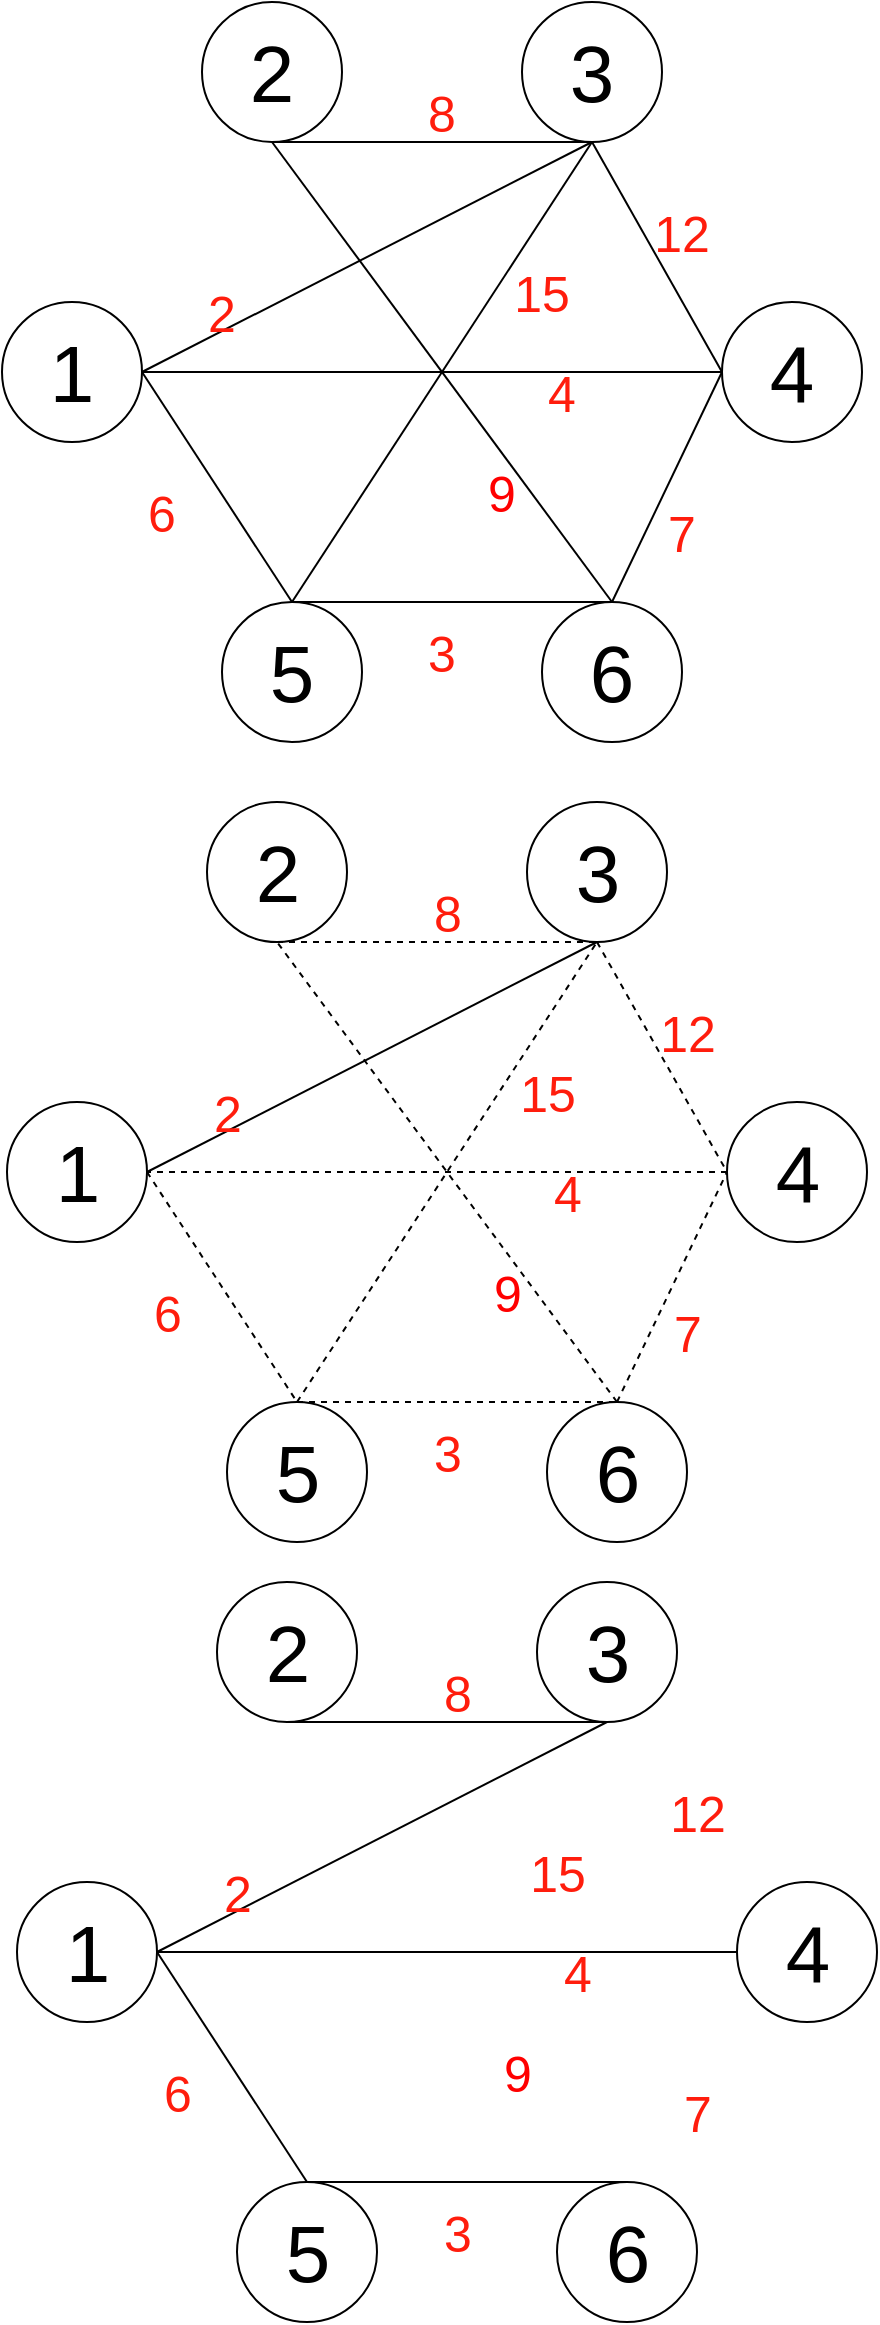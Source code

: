 <mxfile version="22.1.2" type="device">
  <diagram name="第 1 页" id="Ou-Er9LZuVxys_vOmpF0">
    <mxGraphModel dx="940" dy="702" grid="1" gridSize="10" guides="1" tooltips="1" connect="1" arrows="1" fold="1" page="1" pageScale="1" pageWidth="827" pageHeight="1169" math="0" shadow="0">
      <root>
        <mxCell id="0" />
        <mxCell id="1" parent="0" />
        <mxCell id="FabTF3gNKdevGVVlGi9p-2" value="&lt;font style=&quot;font-size: 40px;&quot;&gt;1&lt;/font&gt;" style="ellipse;whiteSpace=wrap;html=1;aspect=fixed;" vertex="1" parent="1">
          <mxGeometry x="200" y="230" width="70" height="70" as="geometry" />
        </mxCell>
        <mxCell id="FabTF3gNKdevGVVlGi9p-7" value="&lt;font style=&quot;font-size: 40px;&quot;&gt;4&lt;/font&gt;" style="ellipse;whiteSpace=wrap;html=1;aspect=fixed;" vertex="1" parent="1">
          <mxGeometry x="560" y="230" width="70" height="70" as="geometry" />
        </mxCell>
        <mxCell id="FabTF3gNKdevGVVlGi9p-8" value="&lt;font style=&quot;font-size: 40px;&quot;&gt;6&lt;/font&gt;" style="ellipse;whiteSpace=wrap;html=1;aspect=fixed;" vertex="1" parent="1">
          <mxGeometry x="470" y="380" width="70" height="70" as="geometry" />
        </mxCell>
        <mxCell id="FabTF3gNKdevGVVlGi9p-9" value="&lt;font style=&quot;font-size: 40px;&quot;&gt;5&lt;/font&gt;" style="ellipse;whiteSpace=wrap;html=1;aspect=fixed;" vertex="1" parent="1">
          <mxGeometry x="310" y="380" width="70" height="70" as="geometry" />
        </mxCell>
        <mxCell id="FabTF3gNKdevGVVlGi9p-10" value="&lt;font style=&quot;font-size: 40px;&quot;&gt;3&lt;/font&gt;" style="ellipse;whiteSpace=wrap;html=1;aspect=fixed;" vertex="1" parent="1">
          <mxGeometry x="460" y="80" width="70" height="70" as="geometry" />
        </mxCell>
        <mxCell id="FabTF3gNKdevGVVlGi9p-11" value="&lt;font style=&quot;font-size: 40px;&quot;&gt;2&lt;/font&gt;" style="ellipse;whiteSpace=wrap;html=1;aspect=fixed;" vertex="1" parent="1">
          <mxGeometry x="300" y="80" width="70" height="70" as="geometry" />
        </mxCell>
        <mxCell id="FabTF3gNKdevGVVlGi9p-12" value="" style="endArrow=none;html=1;rounded=0;entryX=0;entryY=0.5;entryDx=0;entryDy=0;exitX=0.5;exitY=0;exitDx=0;exitDy=0;" edge="1" parent="1" source="FabTF3gNKdevGVVlGi9p-8" target="FabTF3gNKdevGVVlGi9p-7">
          <mxGeometry width="50" height="50" relative="1" as="geometry">
            <mxPoint x="500" y="360" as="sourcePoint" />
            <mxPoint x="550" y="310" as="targetPoint" />
          </mxGeometry>
        </mxCell>
        <mxCell id="FabTF3gNKdevGVVlGi9p-13" value="" style="endArrow=none;html=1;rounded=0;entryX=0;entryY=0.5;entryDx=0;entryDy=0;exitX=0.5;exitY=1;exitDx=0;exitDy=0;" edge="1" parent="1" source="FabTF3gNKdevGVVlGi9p-10" target="FabTF3gNKdevGVVlGi9p-7">
          <mxGeometry width="50" height="50" relative="1" as="geometry">
            <mxPoint x="500" y="360" as="sourcePoint" />
            <mxPoint x="550" y="310" as="targetPoint" />
          </mxGeometry>
        </mxCell>
        <mxCell id="FabTF3gNKdevGVVlGi9p-14" value="" style="endArrow=none;html=1;rounded=0;entryX=0.5;entryY=1;entryDx=0;entryDy=0;exitX=0.5;exitY=1;exitDx=0;exitDy=0;" edge="1" parent="1" source="FabTF3gNKdevGVVlGi9p-11" target="FabTF3gNKdevGVVlGi9p-10">
          <mxGeometry width="50" height="50" relative="1" as="geometry">
            <mxPoint x="510" y="370" as="sourcePoint" />
            <mxPoint x="560" y="320" as="targetPoint" />
          </mxGeometry>
        </mxCell>
        <mxCell id="FabTF3gNKdevGVVlGi9p-15" value="" style="endArrow=none;html=1;rounded=0;entryX=0.5;entryY=0;entryDx=0;entryDy=0;exitX=0.5;exitY=0;exitDx=0;exitDy=0;" edge="1" parent="1" source="FabTF3gNKdevGVVlGi9p-9" target="FabTF3gNKdevGVVlGi9p-8">
          <mxGeometry width="50" height="50" relative="1" as="geometry">
            <mxPoint x="520" y="380" as="sourcePoint" />
            <mxPoint x="570" y="330" as="targetPoint" />
          </mxGeometry>
        </mxCell>
        <mxCell id="FabTF3gNKdevGVVlGi9p-16" value="" style="endArrow=none;html=1;rounded=0;entryX=0.5;entryY=0;entryDx=0;entryDy=0;exitX=1;exitY=0.5;exitDx=0;exitDy=0;" edge="1" parent="1" source="FabTF3gNKdevGVVlGi9p-2" target="FabTF3gNKdevGVVlGi9p-9">
          <mxGeometry width="50" height="50" relative="1" as="geometry">
            <mxPoint x="530" y="390" as="sourcePoint" />
            <mxPoint x="580" y="340" as="targetPoint" />
          </mxGeometry>
        </mxCell>
        <mxCell id="FabTF3gNKdevGVVlGi9p-17" value="" style="endArrow=none;html=1;rounded=0;entryX=0.5;entryY=1;entryDx=0;entryDy=0;exitX=1;exitY=0.5;exitDx=0;exitDy=0;" edge="1" parent="1" source="FabTF3gNKdevGVVlGi9p-2" target="FabTF3gNKdevGVVlGi9p-10">
          <mxGeometry width="50" height="50" relative="1" as="geometry">
            <mxPoint x="540" y="400" as="sourcePoint" />
            <mxPoint x="590" y="350" as="targetPoint" />
          </mxGeometry>
        </mxCell>
        <mxCell id="FabTF3gNKdevGVVlGi9p-18" value="" style="endArrow=none;html=1;rounded=0;entryX=1;entryY=0.5;entryDx=0;entryDy=0;exitX=0;exitY=0.5;exitDx=0;exitDy=0;" edge="1" parent="1" source="FabTF3gNKdevGVVlGi9p-7" target="FabTF3gNKdevGVVlGi9p-2">
          <mxGeometry width="50" height="50" relative="1" as="geometry">
            <mxPoint x="550" y="410" as="sourcePoint" />
            <mxPoint x="600" y="360" as="targetPoint" />
          </mxGeometry>
        </mxCell>
        <mxCell id="FabTF3gNKdevGVVlGi9p-19" value="" style="endArrow=none;html=1;rounded=0;exitX=0.5;exitY=0;exitDx=0;exitDy=0;entryX=0.5;entryY=1;entryDx=0;entryDy=0;" edge="1" parent="1" source="FabTF3gNKdevGVVlGi9p-8" target="FabTF3gNKdevGVVlGi9p-11">
          <mxGeometry width="50" height="50" relative="1" as="geometry">
            <mxPoint x="560" y="420" as="sourcePoint" />
            <mxPoint x="610" y="370" as="targetPoint" />
          </mxGeometry>
        </mxCell>
        <mxCell id="FabTF3gNKdevGVVlGi9p-20" value="" style="endArrow=none;html=1;rounded=0;entryX=0.5;entryY=1;entryDx=0;entryDy=0;exitX=0.5;exitY=0;exitDx=0;exitDy=0;" edge="1" parent="1" source="FabTF3gNKdevGVVlGi9p-9" target="FabTF3gNKdevGVVlGi9p-10">
          <mxGeometry width="50" height="50" relative="1" as="geometry">
            <mxPoint x="570" y="430" as="sourcePoint" />
            <mxPoint x="620" y="380" as="targetPoint" />
          </mxGeometry>
        </mxCell>
        <mxCell id="FabTF3gNKdevGVVlGi9p-32" value="6" style="text;html=1;strokeColor=none;fillColor=none;align=center;verticalAlign=middle;whiteSpace=wrap;rounded=0;fontSize=25;fontColor=#FF1D0D;" vertex="1" parent="1">
          <mxGeometry x="250" y="320" width="60" height="30" as="geometry" />
        </mxCell>
        <mxCell id="FabTF3gNKdevGVVlGi9p-33" value="4" style="text;html=1;strokeColor=none;fillColor=none;align=center;verticalAlign=middle;whiteSpace=wrap;rounded=0;fontSize=25;fontColor=#FF1D0D;" vertex="1" parent="1">
          <mxGeometry x="450" y="260" width="60" height="30" as="geometry" />
        </mxCell>
        <mxCell id="FabTF3gNKdevGVVlGi9p-34" value="15" style="text;html=1;strokeColor=none;fillColor=none;align=center;verticalAlign=middle;whiteSpace=wrap;rounded=0;fontSize=25;fontColor=#FF1D0D;" vertex="1" parent="1">
          <mxGeometry x="440" y="210" width="60" height="30" as="geometry" />
        </mxCell>
        <mxCell id="FabTF3gNKdevGVVlGi9p-35" value="12" style="text;html=1;strokeColor=none;fillColor=none;align=center;verticalAlign=middle;whiteSpace=wrap;rounded=0;fontSize=25;fontColor=#FF1D0D;" vertex="1" parent="1">
          <mxGeometry x="510" y="180" width="60" height="30" as="geometry" />
        </mxCell>
        <mxCell id="FabTF3gNKdevGVVlGi9p-36" value="8" style="text;html=1;strokeColor=none;fillColor=none;align=center;verticalAlign=middle;whiteSpace=wrap;rounded=0;fontSize=25;fontColor=#FF1D0D;" vertex="1" parent="1">
          <mxGeometry x="390" y="120" width="60" height="30" as="geometry" />
        </mxCell>
        <mxCell id="FabTF3gNKdevGVVlGi9p-37" value="2" style="text;html=1;strokeColor=none;fillColor=none;align=center;verticalAlign=middle;whiteSpace=wrap;rounded=0;fontSize=25;fontColor=#FF1D0D;" vertex="1" parent="1">
          <mxGeometry x="280" y="220" width="60" height="30" as="geometry" />
        </mxCell>
        <mxCell id="FabTF3gNKdevGVVlGi9p-40" value="7" style="text;html=1;strokeColor=none;fillColor=none;align=center;verticalAlign=middle;whiteSpace=wrap;rounded=0;fontSize=25;fontColor=#FF1D0D;" vertex="1" parent="1">
          <mxGeometry x="510" y="330" width="60" height="30" as="geometry" />
        </mxCell>
        <mxCell id="FabTF3gNKdevGVVlGi9p-41" value="3" style="text;html=1;strokeColor=none;fillColor=none;align=center;verticalAlign=middle;whiteSpace=wrap;rounded=0;fontSize=25;fontColor=#FF1D0D;" vertex="1" parent="1">
          <mxGeometry x="390" y="390" width="60" height="30" as="geometry" />
        </mxCell>
        <mxCell id="FabTF3gNKdevGVVlGi9p-43" value="9" style="text;html=1;strokeColor=none;fillColor=none;align=center;verticalAlign=middle;whiteSpace=wrap;rounded=0;fontSize=25;fontColor=#FF0000;" vertex="1" parent="1">
          <mxGeometry x="420" y="310" width="60" height="30" as="geometry" />
        </mxCell>
        <mxCell id="FabTF3gNKdevGVVlGi9p-69" value="&lt;font style=&quot;font-size: 40px;&quot;&gt;1&lt;/font&gt;" style="ellipse;whiteSpace=wrap;html=1;aspect=fixed;" vertex="1" parent="1">
          <mxGeometry x="202.5" y="630" width="70" height="70" as="geometry" />
        </mxCell>
        <mxCell id="FabTF3gNKdevGVVlGi9p-70" value="&lt;font style=&quot;font-size: 40px;&quot;&gt;4&lt;/font&gt;" style="ellipse;whiteSpace=wrap;html=1;aspect=fixed;" vertex="1" parent="1">
          <mxGeometry x="562.5" y="630" width="70" height="70" as="geometry" />
        </mxCell>
        <mxCell id="FabTF3gNKdevGVVlGi9p-71" value="&lt;font style=&quot;font-size: 40px;&quot;&gt;6&lt;/font&gt;" style="ellipse;whiteSpace=wrap;html=1;aspect=fixed;" vertex="1" parent="1">
          <mxGeometry x="472.5" y="780" width="70" height="70" as="geometry" />
        </mxCell>
        <mxCell id="FabTF3gNKdevGVVlGi9p-72" value="&lt;font style=&quot;font-size: 40px;&quot;&gt;5&lt;/font&gt;" style="ellipse;whiteSpace=wrap;html=1;aspect=fixed;" vertex="1" parent="1">
          <mxGeometry x="312.5" y="780" width="70" height="70" as="geometry" />
        </mxCell>
        <mxCell id="FabTF3gNKdevGVVlGi9p-73" value="&lt;font style=&quot;font-size: 40px;&quot;&gt;3&lt;/font&gt;" style="ellipse;whiteSpace=wrap;html=1;aspect=fixed;" vertex="1" parent="1">
          <mxGeometry x="462.5" y="480" width="70" height="70" as="geometry" />
        </mxCell>
        <mxCell id="FabTF3gNKdevGVVlGi9p-74" value="&lt;font style=&quot;font-size: 40px;&quot;&gt;2&lt;/font&gt;" style="ellipse;whiteSpace=wrap;html=1;aspect=fixed;" vertex="1" parent="1">
          <mxGeometry x="302.5" y="480" width="70" height="70" as="geometry" />
        </mxCell>
        <mxCell id="FabTF3gNKdevGVVlGi9p-75" value="" style="endArrow=none;html=1;rounded=0;entryX=0;entryY=0.5;entryDx=0;entryDy=0;exitX=0.5;exitY=0;exitDx=0;exitDy=0;dashed=1;" edge="1" parent="1" source="FabTF3gNKdevGVVlGi9p-71" target="FabTF3gNKdevGVVlGi9p-70">
          <mxGeometry width="50" height="50" relative="1" as="geometry">
            <mxPoint x="502.5" y="760" as="sourcePoint" />
            <mxPoint x="552.5" y="710" as="targetPoint" />
          </mxGeometry>
        </mxCell>
        <mxCell id="FabTF3gNKdevGVVlGi9p-76" value="" style="endArrow=none;html=1;rounded=0;entryX=0;entryY=0.5;entryDx=0;entryDy=0;exitX=0.5;exitY=1;exitDx=0;exitDy=0;dashed=1;" edge="1" parent="1" source="FabTF3gNKdevGVVlGi9p-73" target="FabTF3gNKdevGVVlGi9p-70">
          <mxGeometry width="50" height="50" relative="1" as="geometry">
            <mxPoint x="502.5" y="760" as="sourcePoint" />
            <mxPoint x="552.5" y="710" as="targetPoint" />
          </mxGeometry>
        </mxCell>
        <mxCell id="FabTF3gNKdevGVVlGi9p-77" value="" style="endArrow=none;html=1;rounded=0;entryX=0.5;entryY=1;entryDx=0;entryDy=0;exitX=0.5;exitY=1;exitDx=0;exitDy=0;strokeColor=default;dashed=1;" edge="1" parent="1" source="FabTF3gNKdevGVVlGi9p-74" target="FabTF3gNKdevGVVlGi9p-73">
          <mxGeometry width="50" height="50" relative="1" as="geometry">
            <mxPoint x="512.5" y="770" as="sourcePoint" />
            <mxPoint x="562.5" y="720" as="targetPoint" />
          </mxGeometry>
        </mxCell>
        <mxCell id="FabTF3gNKdevGVVlGi9p-78" value="" style="endArrow=none;html=1;rounded=0;entryX=0.5;entryY=0;entryDx=0;entryDy=0;exitX=0.5;exitY=0;exitDx=0;exitDy=0;dashed=1;" edge="1" parent="1" source="FabTF3gNKdevGVVlGi9p-72" target="FabTF3gNKdevGVVlGi9p-71">
          <mxGeometry width="50" height="50" relative="1" as="geometry">
            <mxPoint x="522.5" y="780" as="sourcePoint" />
            <mxPoint x="572.5" y="730" as="targetPoint" />
          </mxGeometry>
        </mxCell>
        <mxCell id="FabTF3gNKdevGVVlGi9p-79" value="" style="endArrow=none;html=1;rounded=0;entryX=0.5;entryY=0;entryDx=0;entryDy=0;exitX=1;exitY=0.5;exitDx=0;exitDy=0;dashed=1;" edge="1" parent="1" source="FabTF3gNKdevGVVlGi9p-69" target="FabTF3gNKdevGVVlGi9p-72">
          <mxGeometry width="50" height="50" relative="1" as="geometry">
            <mxPoint x="532.5" y="790" as="sourcePoint" />
            <mxPoint x="582.5" y="740" as="targetPoint" />
          </mxGeometry>
        </mxCell>
        <mxCell id="FabTF3gNKdevGVVlGi9p-80" value="" style="endArrow=none;html=1;rounded=0;entryX=0.5;entryY=1;entryDx=0;entryDy=0;exitX=1;exitY=0.5;exitDx=0;exitDy=0;" edge="1" parent="1" source="FabTF3gNKdevGVVlGi9p-69" target="FabTF3gNKdevGVVlGi9p-73">
          <mxGeometry width="50" height="50" relative="1" as="geometry">
            <mxPoint x="542.5" y="800" as="sourcePoint" />
            <mxPoint x="592.5" y="750" as="targetPoint" />
          </mxGeometry>
        </mxCell>
        <mxCell id="FabTF3gNKdevGVVlGi9p-81" value="" style="endArrow=none;html=1;rounded=0;entryX=1;entryY=0.5;entryDx=0;entryDy=0;exitX=0;exitY=0.5;exitDx=0;exitDy=0;dashed=1;" edge="1" parent="1" source="FabTF3gNKdevGVVlGi9p-70" target="FabTF3gNKdevGVVlGi9p-69">
          <mxGeometry width="50" height="50" relative="1" as="geometry">
            <mxPoint x="552.5" y="810" as="sourcePoint" />
            <mxPoint x="602.5" y="760" as="targetPoint" />
          </mxGeometry>
        </mxCell>
        <mxCell id="FabTF3gNKdevGVVlGi9p-82" value="" style="endArrow=none;html=1;rounded=0;exitX=0.5;exitY=0;exitDx=0;exitDy=0;entryX=0.5;entryY=1;entryDx=0;entryDy=0;dashed=1;" edge="1" parent="1" source="FabTF3gNKdevGVVlGi9p-71" target="FabTF3gNKdevGVVlGi9p-74">
          <mxGeometry width="50" height="50" relative="1" as="geometry">
            <mxPoint x="562.5" y="820" as="sourcePoint" />
            <mxPoint x="612.5" y="770" as="targetPoint" />
          </mxGeometry>
        </mxCell>
        <mxCell id="FabTF3gNKdevGVVlGi9p-83" value="" style="endArrow=none;html=1;rounded=0;entryX=0.5;entryY=1;entryDx=0;entryDy=0;exitX=0.5;exitY=0;exitDx=0;exitDy=0;dashed=1;" edge="1" parent="1" source="FabTF3gNKdevGVVlGi9p-72" target="FabTF3gNKdevGVVlGi9p-73">
          <mxGeometry width="50" height="50" relative="1" as="geometry">
            <mxPoint x="572.5" y="830" as="sourcePoint" />
            <mxPoint x="622.5" y="780" as="targetPoint" />
          </mxGeometry>
        </mxCell>
        <mxCell id="FabTF3gNKdevGVVlGi9p-84" value="6" style="text;html=1;strokeColor=none;fillColor=none;align=center;verticalAlign=middle;whiteSpace=wrap;rounded=0;fontSize=25;fontColor=#FF1D0D;" vertex="1" parent="1">
          <mxGeometry x="252.5" y="720" width="60" height="30" as="geometry" />
        </mxCell>
        <mxCell id="FabTF3gNKdevGVVlGi9p-85" value="4" style="text;html=1;strokeColor=none;fillColor=none;align=center;verticalAlign=middle;whiteSpace=wrap;rounded=0;fontSize=25;fontColor=#FF1D0D;" vertex="1" parent="1">
          <mxGeometry x="452.5" y="660" width="60" height="30" as="geometry" />
        </mxCell>
        <mxCell id="FabTF3gNKdevGVVlGi9p-86" value="15" style="text;html=1;strokeColor=none;fillColor=none;align=center;verticalAlign=middle;whiteSpace=wrap;rounded=0;fontSize=25;fontColor=#FF1D0D;" vertex="1" parent="1">
          <mxGeometry x="442.5" y="610" width="60" height="30" as="geometry" />
        </mxCell>
        <mxCell id="FabTF3gNKdevGVVlGi9p-87" value="12" style="text;html=1;strokeColor=none;fillColor=none;align=center;verticalAlign=middle;whiteSpace=wrap;rounded=0;fontSize=25;fontColor=#FF1D0D;" vertex="1" parent="1">
          <mxGeometry x="512.5" y="580" width="60" height="30" as="geometry" />
        </mxCell>
        <mxCell id="FabTF3gNKdevGVVlGi9p-88" value="8" style="text;html=1;strokeColor=none;fillColor=none;align=center;verticalAlign=middle;whiteSpace=wrap;rounded=0;fontSize=25;fontColor=#FF1D0D;" vertex="1" parent="1">
          <mxGeometry x="392.5" y="520" width="60" height="30" as="geometry" />
        </mxCell>
        <mxCell id="FabTF3gNKdevGVVlGi9p-89" value="2" style="text;html=1;strokeColor=none;fillColor=none;align=center;verticalAlign=middle;whiteSpace=wrap;rounded=0;fontSize=25;fontColor=#FF1D0D;" vertex="1" parent="1">
          <mxGeometry x="282.5" y="620" width="60" height="30" as="geometry" />
        </mxCell>
        <mxCell id="FabTF3gNKdevGVVlGi9p-90" value="7" style="text;html=1;strokeColor=none;fillColor=none;align=center;verticalAlign=middle;whiteSpace=wrap;rounded=0;fontSize=25;fontColor=#FF1D0D;" vertex="1" parent="1">
          <mxGeometry x="512.5" y="730" width="60" height="30" as="geometry" />
        </mxCell>
        <mxCell id="FabTF3gNKdevGVVlGi9p-91" value="3" style="text;html=1;strokeColor=none;fillColor=none;align=center;verticalAlign=middle;whiteSpace=wrap;rounded=0;fontSize=25;fontColor=#FF1D0D;" vertex="1" parent="1">
          <mxGeometry x="392.5" y="790" width="60" height="30" as="geometry" />
        </mxCell>
        <mxCell id="FabTF3gNKdevGVVlGi9p-92" value="9" style="text;html=1;strokeColor=none;fillColor=none;align=center;verticalAlign=middle;whiteSpace=wrap;rounded=0;fontSize=25;fontColor=#FF0000;" vertex="1" parent="1">
          <mxGeometry x="422.5" y="710" width="60" height="30" as="geometry" />
        </mxCell>
        <mxCell id="FabTF3gNKdevGVVlGi9p-116" value="&lt;font style=&quot;font-size: 40px;&quot;&gt;1&lt;/font&gt;" style="ellipse;whiteSpace=wrap;html=1;aspect=fixed;" vertex="1" parent="1">
          <mxGeometry x="207.5" y="1020" width="70" height="70" as="geometry" />
        </mxCell>
        <mxCell id="FabTF3gNKdevGVVlGi9p-117" value="&lt;font style=&quot;font-size: 40px;&quot;&gt;4&lt;/font&gt;" style="ellipse;whiteSpace=wrap;html=1;aspect=fixed;" vertex="1" parent="1">
          <mxGeometry x="567.5" y="1020" width="70" height="70" as="geometry" />
        </mxCell>
        <mxCell id="FabTF3gNKdevGVVlGi9p-118" value="&lt;font style=&quot;font-size: 40px;&quot;&gt;6&lt;/font&gt;" style="ellipse;whiteSpace=wrap;html=1;aspect=fixed;" vertex="1" parent="1">
          <mxGeometry x="477.5" y="1170" width="70" height="70" as="geometry" />
        </mxCell>
        <mxCell id="FabTF3gNKdevGVVlGi9p-119" value="&lt;font style=&quot;font-size: 40px;&quot;&gt;5&lt;/font&gt;" style="ellipse;whiteSpace=wrap;html=1;aspect=fixed;" vertex="1" parent="1">
          <mxGeometry x="317.5" y="1170" width="70" height="70" as="geometry" />
        </mxCell>
        <mxCell id="FabTF3gNKdevGVVlGi9p-120" value="&lt;font style=&quot;font-size: 40px;&quot;&gt;3&lt;/font&gt;" style="ellipse;whiteSpace=wrap;html=1;aspect=fixed;" vertex="1" parent="1">
          <mxGeometry x="467.5" y="870" width="70" height="70" as="geometry" />
        </mxCell>
        <mxCell id="FabTF3gNKdevGVVlGi9p-121" value="&lt;font style=&quot;font-size: 40px;&quot;&gt;2&lt;/font&gt;" style="ellipse;whiteSpace=wrap;html=1;aspect=fixed;" vertex="1" parent="1">
          <mxGeometry x="307.5" y="870" width="70" height="70" as="geometry" />
        </mxCell>
        <mxCell id="FabTF3gNKdevGVVlGi9p-124" value="" style="endArrow=none;html=1;rounded=0;entryX=0.5;entryY=1;entryDx=0;entryDy=0;exitX=0.5;exitY=1;exitDx=0;exitDy=0;strokeColor=default;" edge="1" parent="1" source="FabTF3gNKdevGVVlGi9p-121" target="FabTF3gNKdevGVVlGi9p-120">
          <mxGeometry width="50" height="50" relative="1" as="geometry">
            <mxPoint x="517.5" y="1160" as="sourcePoint" />
            <mxPoint x="567.5" y="1110" as="targetPoint" />
          </mxGeometry>
        </mxCell>
        <mxCell id="FabTF3gNKdevGVVlGi9p-125" value="" style="endArrow=none;html=1;rounded=0;entryX=0.5;entryY=0;entryDx=0;entryDy=0;exitX=0.5;exitY=0;exitDx=0;exitDy=0;" edge="1" parent="1" source="FabTF3gNKdevGVVlGi9p-119" target="FabTF3gNKdevGVVlGi9p-118">
          <mxGeometry width="50" height="50" relative="1" as="geometry">
            <mxPoint x="527.5" y="1170" as="sourcePoint" />
            <mxPoint x="577.5" y="1120" as="targetPoint" />
          </mxGeometry>
        </mxCell>
        <mxCell id="FabTF3gNKdevGVVlGi9p-126" value="" style="endArrow=none;html=1;rounded=0;entryX=0.5;entryY=0;entryDx=0;entryDy=0;exitX=1;exitY=0.5;exitDx=0;exitDy=0;" edge="1" parent="1" source="FabTF3gNKdevGVVlGi9p-116" target="FabTF3gNKdevGVVlGi9p-119">
          <mxGeometry width="50" height="50" relative="1" as="geometry">
            <mxPoint x="537.5" y="1180" as="sourcePoint" />
            <mxPoint x="587.5" y="1130" as="targetPoint" />
          </mxGeometry>
        </mxCell>
        <mxCell id="FabTF3gNKdevGVVlGi9p-127" value="" style="endArrow=none;html=1;rounded=0;entryX=0.5;entryY=1;entryDx=0;entryDy=0;exitX=1;exitY=0.5;exitDx=0;exitDy=0;" edge="1" parent="1" source="FabTF3gNKdevGVVlGi9p-116" target="FabTF3gNKdevGVVlGi9p-120">
          <mxGeometry width="50" height="50" relative="1" as="geometry">
            <mxPoint x="547.5" y="1190" as="sourcePoint" />
            <mxPoint x="597.5" y="1140" as="targetPoint" />
          </mxGeometry>
        </mxCell>
        <mxCell id="FabTF3gNKdevGVVlGi9p-128" value="" style="endArrow=none;html=1;rounded=0;entryX=1;entryY=0.5;entryDx=0;entryDy=0;exitX=0;exitY=0.5;exitDx=0;exitDy=0;" edge="1" parent="1" source="FabTF3gNKdevGVVlGi9p-117" target="FabTF3gNKdevGVVlGi9p-116">
          <mxGeometry width="50" height="50" relative="1" as="geometry">
            <mxPoint x="557.5" y="1200" as="sourcePoint" />
            <mxPoint x="607.5" y="1150" as="targetPoint" />
          </mxGeometry>
        </mxCell>
        <mxCell id="FabTF3gNKdevGVVlGi9p-131" value="6" style="text;html=1;strokeColor=none;fillColor=none;align=center;verticalAlign=middle;whiteSpace=wrap;rounded=0;fontSize=25;fontColor=#FF1D0D;" vertex="1" parent="1">
          <mxGeometry x="257.5" y="1110" width="60" height="30" as="geometry" />
        </mxCell>
        <mxCell id="FabTF3gNKdevGVVlGi9p-132" value="4" style="text;html=1;strokeColor=none;fillColor=none;align=center;verticalAlign=middle;whiteSpace=wrap;rounded=0;fontSize=25;fontColor=#FF1D0D;" vertex="1" parent="1">
          <mxGeometry x="457.5" y="1050" width="60" height="30" as="geometry" />
        </mxCell>
        <mxCell id="FabTF3gNKdevGVVlGi9p-133" value="15" style="text;html=1;strokeColor=none;fillColor=none;align=center;verticalAlign=middle;whiteSpace=wrap;rounded=0;fontSize=25;fontColor=#FF1D0D;" vertex="1" parent="1">
          <mxGeometry x="447.5" y="1000" width="60" height="30" as="geometry" />
        </mxCell>
        <mxCell id="FabTF3gNKdevGVVlGi9p-134" value="12" style="text;html=1;strokeColor=none;fillColor=none;align=center;verticalAlign=middle;whiteSpace=wrap;rounded=0;fontSize=25;fontColor=#FF1D0D;" vertex="1" parent="1">
          <mxGeometry x="517.5" y="970" width="60" height="30" as="geometry" />
        </mxCell>
        <mxCell id="FabTF3gNKdevGVVlGi9p-135" value="8" style="text;html=1;strokeColor=none;fillColor=none;align=center;verticalAlign=middle;whiteSpace=wrap;rounded=0;fontSize=25;fontColor=#FF1D0D;" vertex="1" parent="1">
          <mxGeometry x="397.5" y="910" width="60" height="30" as="geometry" />
        </mxCell>
        <mxCell id="FabTF3gNKdevGVVlGi9p-136" value="2" style="text;html=1;strokeColor=none;fillColor=none;align=center;verticalAlign=middle;whiteSpace=wrap;rounded=0;fontSize=25;fontColor=#FF1D0D;" vertex="1" parent="1">
          <mxGeometry x="287.5" y="1010" width="60" height="30" as="geometry" />
        </mxCell>
        <mxCell id="FabTF3gNKdevGVVlGi9p-137" value="7" style="text;html=1;strokeColor=none;fillColor=none;align=center;verticalAlign=middle;whiteSpace=wrap;rounded=0;fontSize=25;fontColor=#FF1D0D;" vertex="1" parent="1">
          <mxGeometry x="517.5" y="1120" width="60" height="30" as="geometry" />
        </mxCell>
        <mxCell id="FabTF3gNKdevGVVlGi9p-138" value="3" style="text;html=1;strokeColor=none;fillColor=none;align=center;verticalAlign=middle;whiteSpace=wrap;rounded=0;fontSize=25;fontColor=#FF1D0D;" vertex="1" parent="1">
          <mxGeometry x="397.5" y="1180" width="60" height="30" as="geometry" />
        </mxCell>
        <mxCell id="FabTF3gNKdevGVVlGi9p-139" value="9" style="text;html=1;strokeColor=none;fillColor=none;align=center;verticalAlign=middle;whiteSpace=wrap;rounded=0;fontSize=25;fontColor=#FF0000;" vertex="1" parent="1">
          <mxGeometry x="427.5" y="1100" width="60" height="30" as="geometry" />
        </mxCell>
      </root>
    </mxGraphModel>
  </diagram>
</mxfile>
